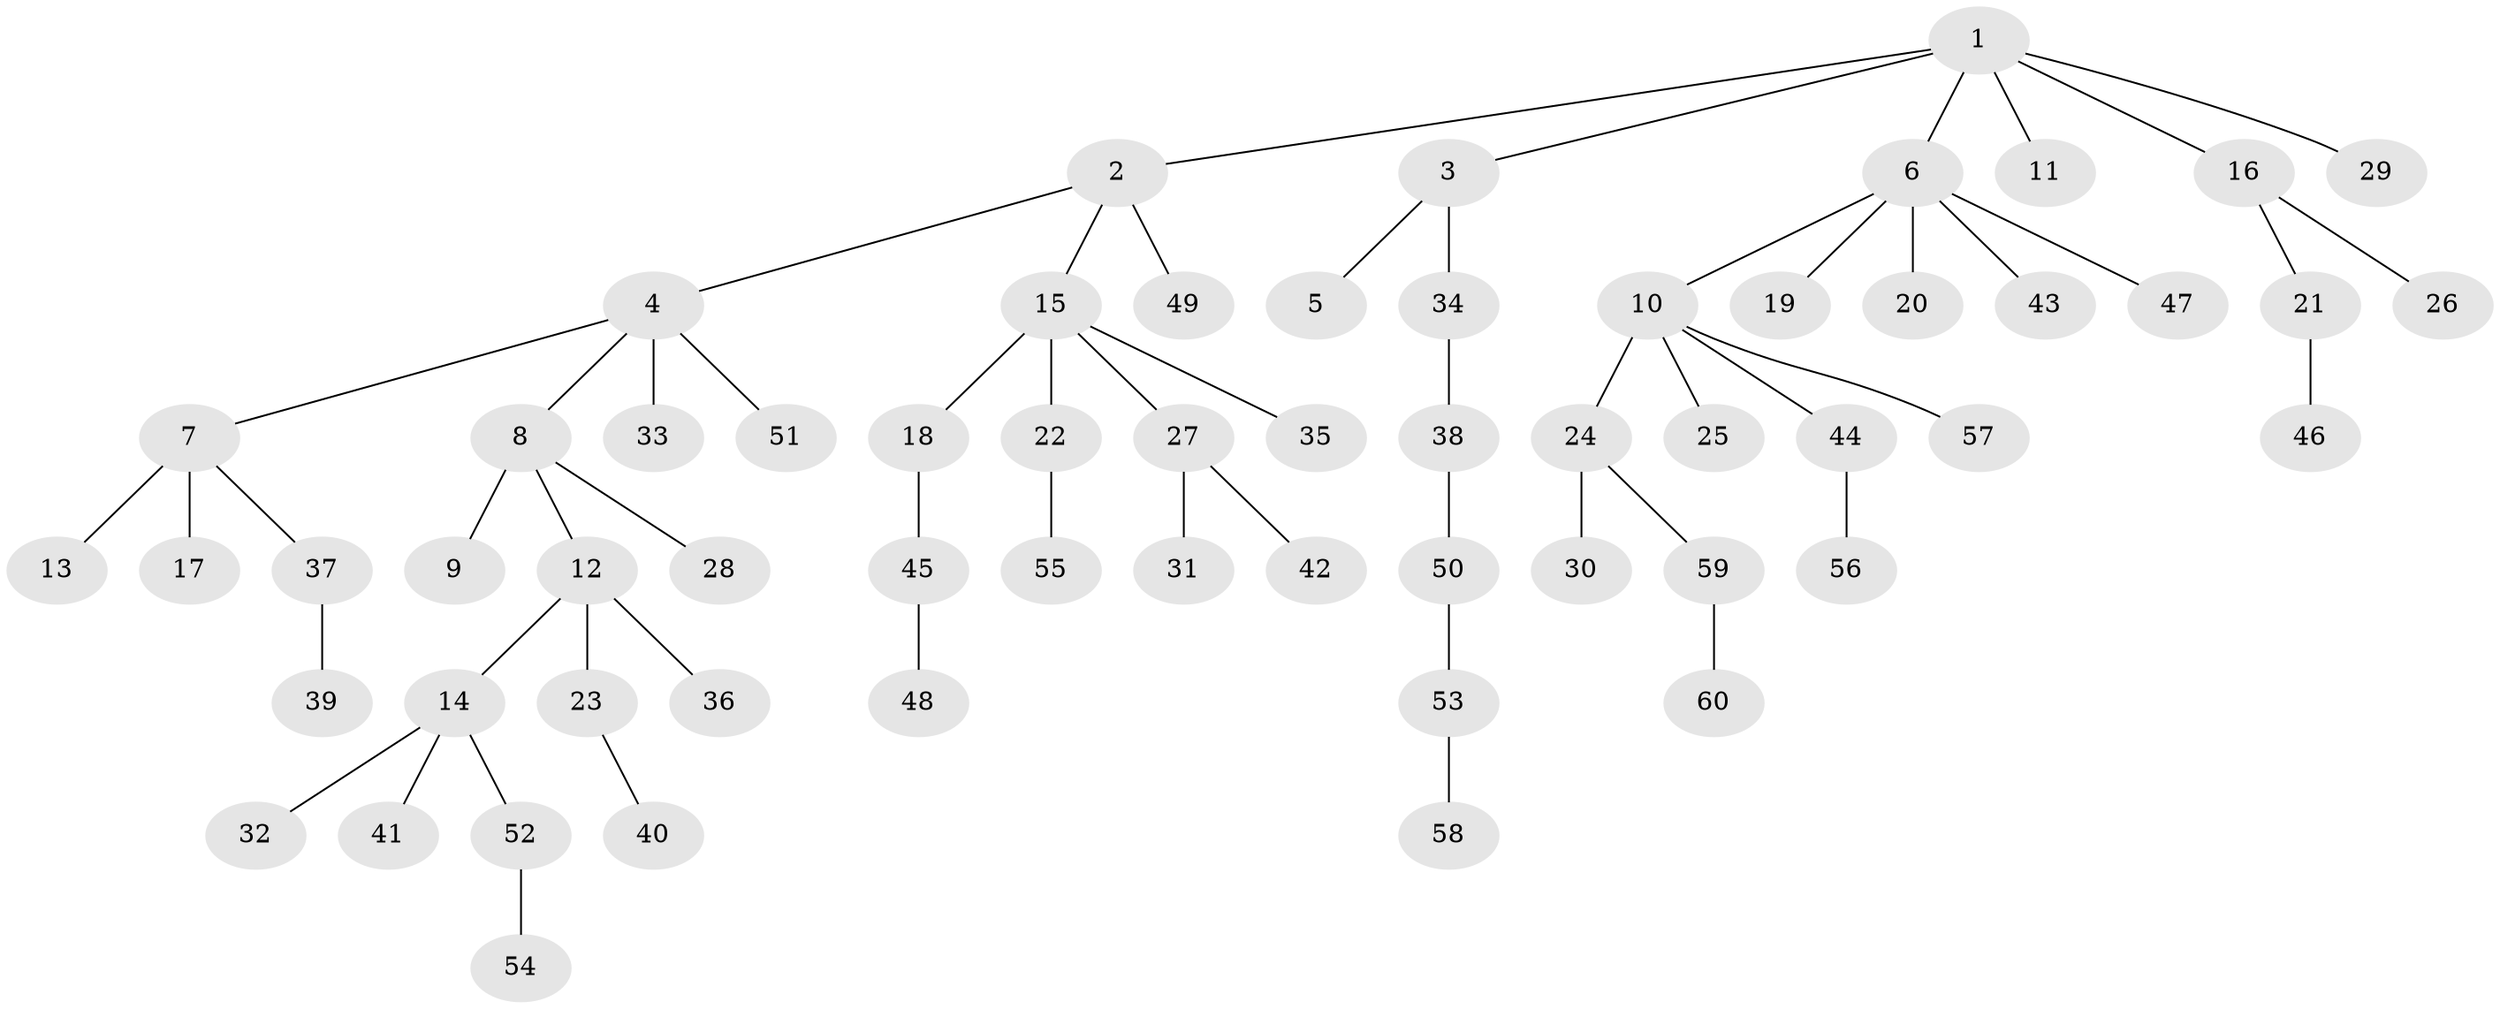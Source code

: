 // original degree distribution, {7: 0.017391304347826087, 5: 0.02608695652173913, 4: 0.05217391304347826, 6: 0.02608695652173913, 1: 0.5217391304347826, 2: 0.26956521739130435, 3: 0.0782608695652174, 8: 0.008695652173913044}
// Generated by graph-tools (version 1.1) at 2025/36/03/09/25 02:36:51]
// undirected, 60 vertices, 59 edges
graph export_dot {
graph [start="1"]
  node [color=gray90,style=filled];
  1;
  2;
  3;
  4;
  5;
  6;
  7;
  8;
  9;
  10;
  11;
  12;
  13;
  14;
  15;
  16;
  17;
  18;
  19;
  20;
  21;
  22;
  23;
  24;
  25;
  26;
  27;
  28;
  29;
  30;
  31;
  32;
  33;
  34;
  35;
  36;
  37;
  38;
  39;
  40;
  41;
  42;
  43;
  44;
  45;
  46;
  47;
  48;
  49;
  50;
  51;
  52;
  53;
  54;
  55;
  56;
  57;
  58;
  59;
  60;
  1 -- 2 [weight=1.0];
  1 -- 3 [weight=1.0];
  1 -- 6 [weight=1.0];
  1 -- 11 [weight=1.0];
  1 -- 16 [weight=1.0];
  1 -- 29 [weight=1.0];
  2 -- 4 [weight=1.0];
  2 -- 15 [weight=1.0];
  2 -- 49 [weight=1.0];
  3 -- 5 [weight=1.0];
  3 -- 34 [weight=1.0];
  4 -- 7 [weight=1.0];
  4 -- 8 [weight=1.0];
  4 -- 33 [weight=1.0];
  4 -- 51 [weight=1.0];
  6 -- 10 [weight=1.0];
  6 -- 19 [weight=1.0];
  6 -- 20 [weight=1.0];
  6 -- 43 [weight=1.0];
  6 -- 47 [weight=1.0];
  7 -- 13 [weight=1.0];
  7 -- 17 [weight=2.0];
  7 -- 37 [weight=1.0];
  8 -- 9 [weight=1.0];
  8 -- 12 [weight=1.0];
  8 -- 28 [weight=1.0];
  10 -- 24 [weight=1.0];
  10 -- 25 [weight=1.0];
  10 -- 44 [weight=1.0];
  10 -- 57 [weight=1.0];
  12 -- 14 [weight=1.0];
  12 -- 23 [weight=3.0];
  12 -- 36 [weight=1.0];
  14 -- 32 [weight=1.0];
  14 -- 41 [weight=1.0];
  14 -- 52 [weight=1.0];
  15 -- 18 [weight=1.0];
  15 -- 22 [weight=3.0];
  15 -- 27 [weight=1.0];
  15 -- 35 [weight=1.0];
  16 -- 21 [weight=1.0];
  16 -- 26 [weight=1.0];
  18 -- 45 [weight=1.0];
  21 -- 46 [weight=1.0];
  22 -- 55 [weight=1.0];
  23 -- 40 [weight=1.0];
  24 -- 30 [weight=1.0];
  24 -- 59 [weight=1.0];
  27 -- 31 [weight=1.0];
  27 -- 42 [weight=1.0];
  34 -- 38 [weight=1.0];
  37 -- 39 [weight=2.0];
  38 -- 50 [weight=1.0];
  44 -- 56 [weight=2.0];
  45 -- 48 [weight=1.0];
  50 -- 53 [weight=1.0];
  52 -- 54 [weight=1.0];
  53 -- 58 [weight=1.0];
  59 -- 60 [weight=1.0];
}
